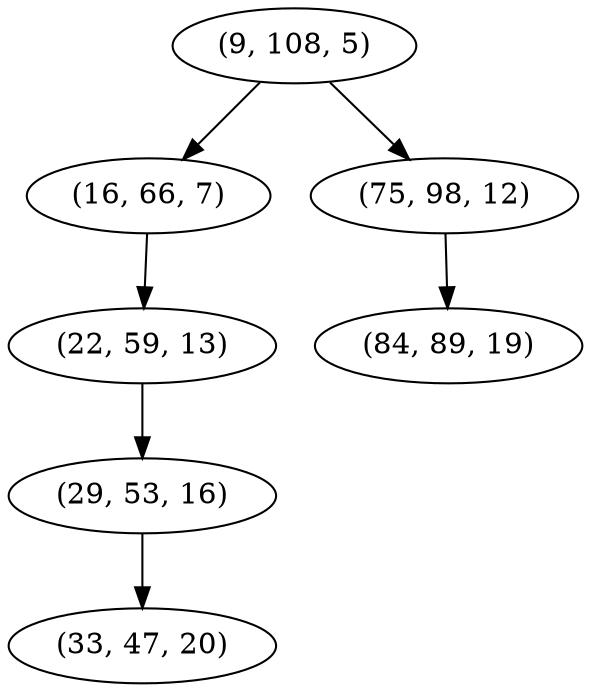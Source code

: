 digraph tree {
    "(9, 108, 5)";
    "(16, 66, 7)";
    "(22, 59, 13)";
    "(29, 53, 16)";
    "(33, 47, 20)";
    "(75, 98, 12)";
    "(84, 89, 19)";
    "(9, 108, 5)" -> "(16, 66, 7)";
    "(9, 108, 5)" -> "(75, 98, 12)";
    "(16, 66, 7)" -> "(22, 59, 13)";
    "(22, 59, 13)" -> "(29, 53, 16)";
    "(29, 53, 16)" -> "(33, 47, 20)";
    "(75, 98, 12)" -> "(84, 89, 19)";
}
